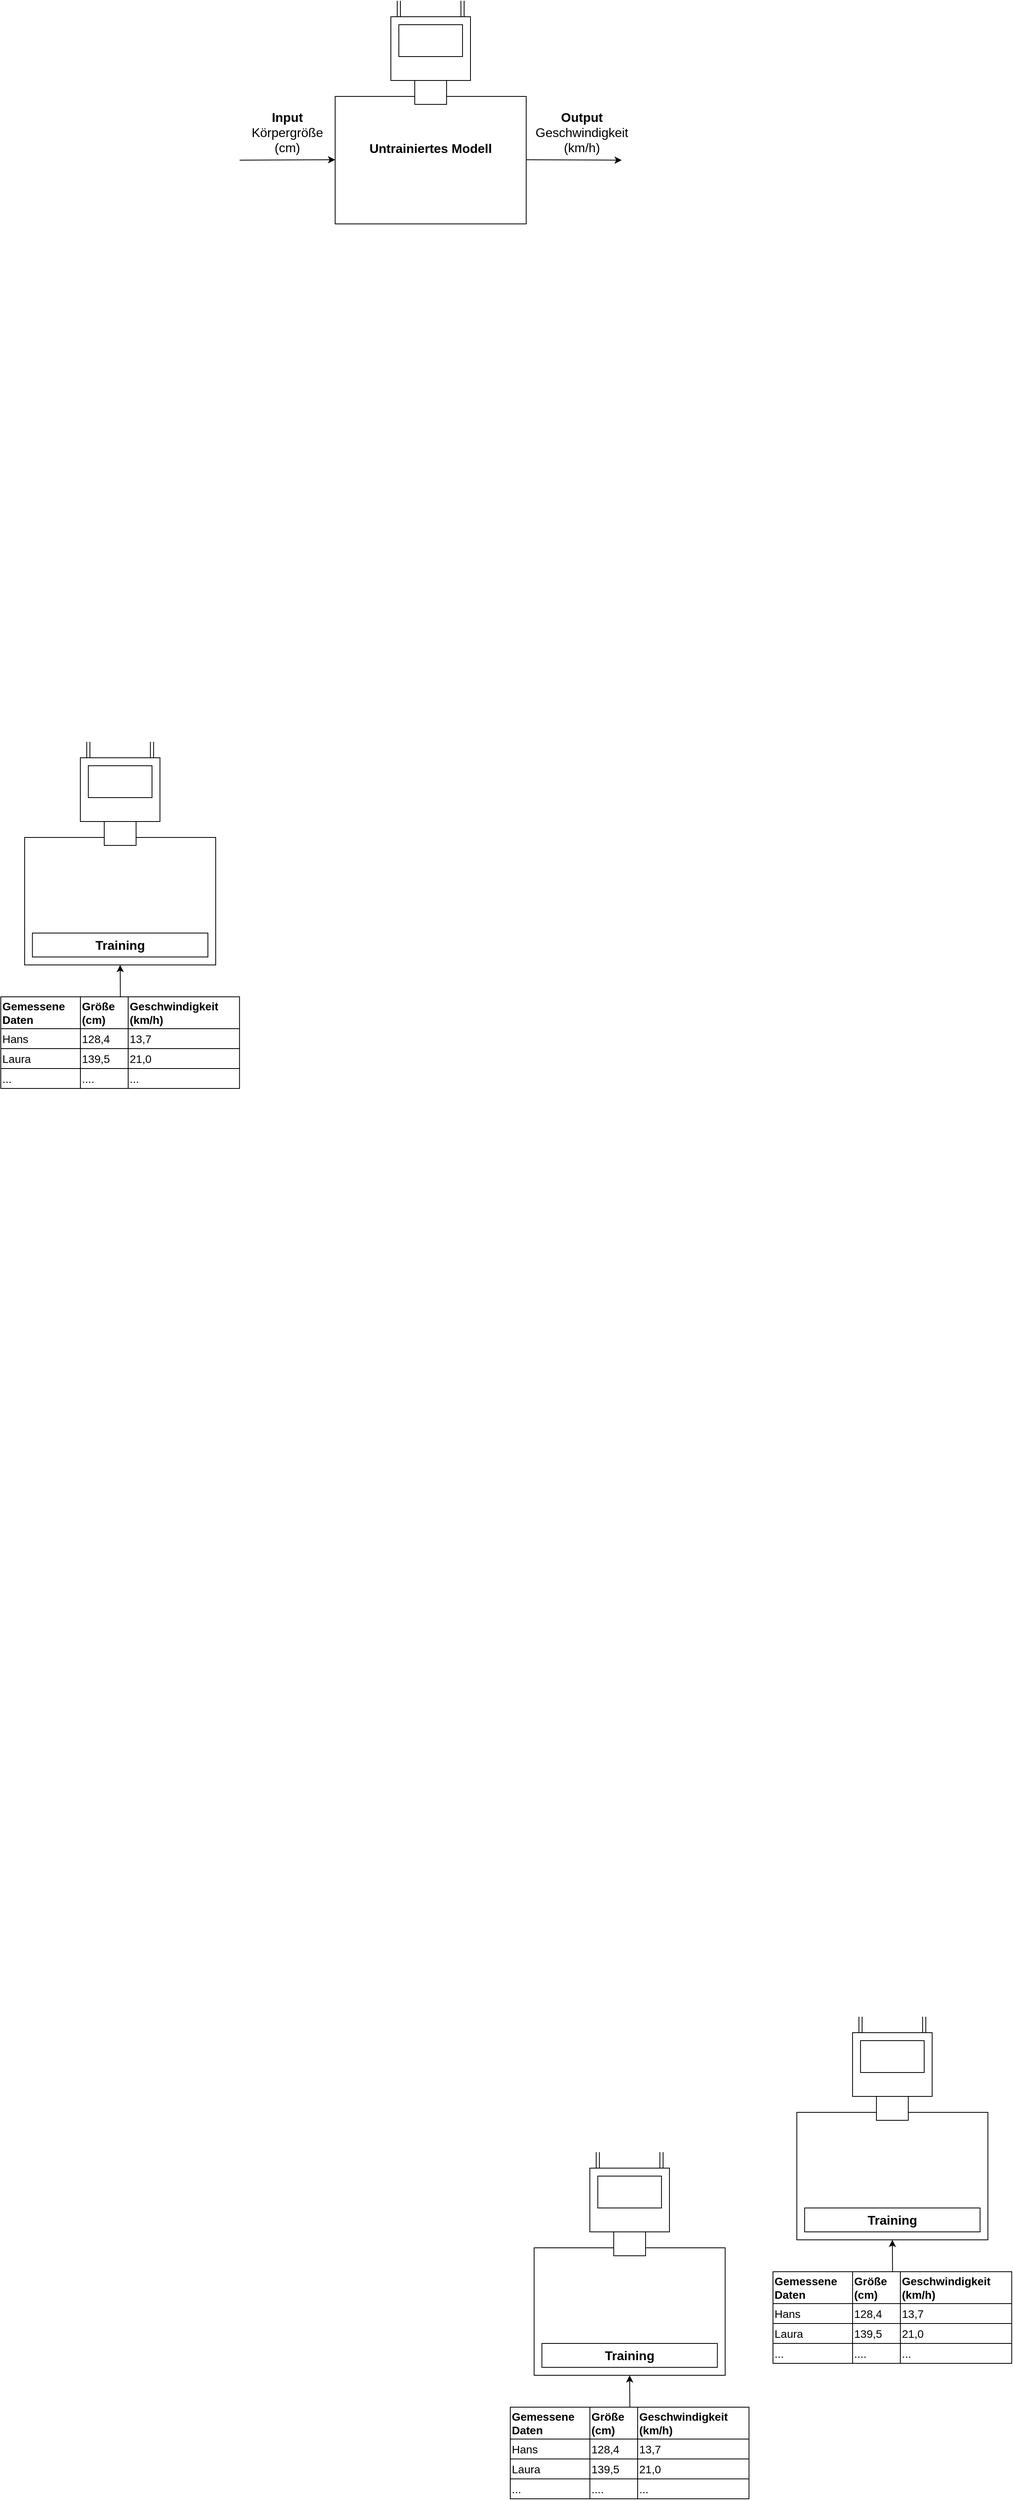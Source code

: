 <mxfile version="27.0.9">
  <diagram name="Seite-1" id="SihNaje8-9wR3qkRNZR8">
    <mxGraphModel dx="-1603" dy="-231" grid="1" gridSize="10" guides="1" tooltips="1" connect="1" arrows="1" fold="1" page="0" pageScale="1" pageWidth="827" pageHeight="1169" math="0" shadow="0">
      <root>
        <mxCell id="0" />
        <mxCell id="1" parent="0" />
        <mxCell id="zTeXIrseUbLqfUmHTD1K-152" value="" style="whiteSpace=wrap;html=1;" vertex="1" parent="1">
          <mxGeometry x="2679.94" y="2730" width="240" height="160" as="geometry" />
        </mxCell>
        <mxCell id="zTeXIrseUbLqfUmHTD1K-153" value="" style="edgeStyle=none;orthogonalLoop=1;jettySize=auto;html=1;rounded=0;entryX=0.5;entryY=1;entryDx=0;entryDy=0;exitX=0.501;exitY=0.101;exitDx=0;exitDy=0;exitPerimeter=0;" edge="1" parent="1" source="zTeXIrseUbLqfUmHTD1K-164" target="zTeXIrseUbLqfUmHTD1K-152">
          <mxGeometry width="80" relative="1" as="geometry">
            <mxPoint x="2799.94" y="2924" as="sourcePoint" />
            <mxPoint x="2679.94" y="2809.5" as="targetPoint" />
            <Array as="points" />
          </mxGeometry>
        </mxCell>
        <mxCell id="zTeXIrseUbLqfUmHTD1K-154" value="" style="whiteSpace=wrap;html=1;" vertex="1" parent="1">
          <mxGeometry x="2779.94" y="2710" width="40" height="30" as="geometry" />
        </mxCell>
        <mxCell id="zTeXIrseUbLqfUmHTD1K-155" value="" style="whiteSpace=wrap;html=1;" vertex="1" parent="1">
          <mxGeometry x="2759.94" y="2650" width="80" height="10" as="geometry" />
        </mxCell>
        <mxCell id="zTeXIrseUbLqfUmHTD1K-156" value="" style="edgeStyle=none;orthogonalLoop=1;jettySize=auto;html=1;rounded=0;" edge="1" parent="1" target="zTeXIrseUbLqfUmHTD1K-157">
          <mxGeometry width="80" relative="1" as="geometry">
            <mxPoint x="2839.94" y="2640" as="sourcePoint" />
            <mxPoint x="2839.94" y="2610" as="targetPoint" />
            <Array as="points" />
          </mxGeometry>
        </mxCell>
        <mxCell id="zTeXIrseUbLqfUmHTD1K-157" value="" style="whiteSpace=wrap;html=1;" vertex="1" parent="1">
          <mxGeometry x="2749.94" y="2630" width="100" height="80" as="geometry" />
        </mxCell>
        <mxCell id="zTeXIrseUbLqfUmHTD1K-158" value="" style="edgeStyle=none;orthogonalLoop=1;jettySize=auto;html=1;rounded=0;shape=link;" edge="1" parent="1">
          <mxGeometry width="80" relative="1" as="geometry">
            <mxPoint x="2759.94" y="2630" as="sourcePoint" />
            <mxPoint x="2759.94" y="2610" as="targetPoint" />
            <Array as="points" />
          </mxGeometry>
        </mxCell>
        <mxCell id="zTeXIrseUbLqfUmHTD1K-159" value="" style="edgeStyle=none;orthogonalLoop=1;jettySize=auto;html=1;rounded=0;shape=link;" edge="1" parent="1">
          <mxGeometry width="80" relative="1" as="geometry">
            <mxPoint x="2839.94" y="2630" as="sourcePoint" />
            <mxPoint x="2839.94" y="2610" as="targetPoint" />
            <Array as="points" />
          </mxGeometry>
        </mxCell>
        <mxCell id="zTeXIrseUbLqfUmHTD1K-160" value="" style="whiteSpace=wrap;html=1;" vertex="1" parent="1">
          <mxGeometry x="2759.94" y="2640" width="80" height="40" as="geometry" />
        </mxCell>
        <mxCell id="zTeXIrseUbLqfUmHTD1K-161" value="" style="shape=image;imageAspect=0;aspect=fixed;verticalLabelPosition=bottom;verticalAlign=top;image=https://www.pngall.com/wp-content/uploads/12/Gears-PNG-Image-HD.png;" vertex="1" parent="1">
          <mxGeometry x="2749.08" y="2750" width="100.86" height="90" as="geometry" />
        </mxCell>
        <mxCell id="zTeXIrseUbLqfUmHTD1K-162" value="&lt;font style=&quot;font-size: 16px;&quot; face=&quot;Helvetica&quot;&gt;&lt;b&gt;Training&lt;/b&gt;&lt;/font&gt;" style="whiteSpace=wrap;html=1;" vertex="1" parent="1">
          <mxGeometry x="2689.72" y="2850" width="220.43" height="30" as="geometry" />
        </mxCell>
        <mxCell id="zTeXIrseUbLqfUmHTD1K-163" value="" style="shape=table;startSize=0;container=1;collapsible=0;childLayout=tableLayout;fontSize=14;align=left;fontStyle=0" vertex="1" parent="1">
          <mxGeometry x="2650" y="2930" width="299.87" height="115" as="geometry" />
        </mxCell>
        <mxCell id="zTeXIrseUbLqfUmHTD1K-164" value="" style="shape=tableRow;horizontal=0;startSize=0;swimlaneHead=0;swimlaneBody=0;strokeColor=inherit;top=0;left=0;bottom=0;right=0;collapsible=0;dropTarget=0;fillColor=none;points=[[0,0.5],[1,0.5]];portConstraint=eastwest;fontSize=14;fontStyle=1;align=left;" vertex="1" parent="zTeXIrseUbLqfUmHTD1K-163">
          <mxGeometry width="299.87" height="40" as="geometry" />
        </mxCell>
        <mxCell id="zTeXIrseUbLqfUmHTD1K-165" value="Gemessene Daten" style="shape=partialRectangle;html=1;whiteSpace=wrap;connectable=0;strokeColor=inherit;overflow=hidden;fillColor=none;top=0;left=0;bottom=0;right=0;pointerEvents=1;fontSize=14;align=left;fontStyle=1" vertex="1" parent="zTeXIrseUbLqfUmHTD1K-164">
          <mxGeometry width="100" height="40" as="geometry">
            <mxRectangle width="100" height="40" as="alternateBounds" />
          </mxGeometry>
        </mxCell>
        <mxCell id="zTeXIrseUbLqfUmHTD1K-166" value="Größe (cm)" style="shape=partialRectangle;html=1;whiteSpace=wrap;connectable=0;strokeColor=inherit;overflow=hidden;fillColor=none;top=0;left=0;bottom=0;right=0;pointerEvents=1;fontSize=14;align=left;fontStyle=1" vertex="1" parent="zTeXIrseUbLqfUmHTD1K-164">
          <mxGeometry x="100" width="60" height="40" as="geometry">
            <mxRectangle width="60" height="40" as="alternateBounds" />
          </mxGeometry>
        </mxCell>
        <mxCell id="zTeXIrseUbLqfUmHTD1K-167" value="&lt;font style=&quot;font-size: 14px;&quot;&gt;Geschwindigkeit&lt;/font&gt;&lt;div style=&quot;font-size: 14px;&quot;&gt;&lt;font style=&quot;font-size: 14px;&quot;&gt;(km/h)&lt;/font&gt;&lt;/div&gt;" style="shape=partialRectangle;html=1;whiteSpace=wrap;connectable=0;strokeColor=inherit;overflow=hidden;fillColor=none;top=0;left=0;bottom=0;right=0;pointerEvents=1;fontSize=14;align=left;fontStyle=1" vertex="1" parent="zTeXIrseUbLqfUmHTD1K-164">
          <mxGeometry x="160" width="140" height="40" as="geometry">
            <mxRectangle width="140" height="40" as="alternateBounds" />
          </mxGeometry>
        </mxCell>
        <mxCell id="zTeXIrseUbLqfUmHTD1K-168" value="" style="shape=tableRow;horizontal=0;startSize=0;swimlaneHead=0;swimlaneBody=0;strokeColor=inherit;top=0;left=0;bottom=0;right=0;collapsible=0;dropTarget=0;fillColor=none;points=[[0,0.5],[1,0.5]];portConstraint=eastwest;fontSize=14;align=left;fontStyle=0" vertex="1" parent="zTeXIrseUbLqfUmHTD1K-163">
          <mxGeometry y="40" width="299.87" height="25" as="geometry" />
        </mxCell>
        <mxCell id="zTeXIrseUbLqfUmHTD1K-169" value="Hans" style="shape=partialRectangle;html=1;whiteSpace=wrap;connectable=0;strokeColor=inherit;overflow=hidden;fillColor=none;top=0;left=0;bottom=0;right=0;pointerEvents=1;fontSize=14;align=left;fontStyle=0" vertex="1" parent="zTeXIrseUbLqfUmHTD1K-168">
          <mxGeometry width="100" height="25" as="geometry">
            <mxRectangle width="100" height="25" as="alternateBounds" />
          </mxGeometry>
        </mxCell>
        <mxCell id="zTeXIrseUbLqfUmHTD1K-170" value="128,4" style="shape=partialRectangle;html=1;whiteSpace=wrap;connectable=0;strokeColor=inherit;overflow=hidden;fillColor=none;top=0;left=0;bottom=0;right=0;pointerEvents=1;fontSize=14;align=left;fontStyle=0" vertex="1" parent="zTeXIrseUbLqfUmHTD1K-168">
          <mxGeometry x="100" width="60" height="25" as="geometry">
            <mxRectangle width="60" height="25" as="alternateBounds" />
          </mxGeometry>
        </mxCell>
        <mxCell id="zTeXIrseUbLqfUmHTD1K-171" value="13,7" style="shape=partialRectangle;html=1;whiteSpace=wrap;connectable=0;strokeColor=inherit;overflow=hidden;fillColor=none;top=0;left=0;bottom=0;right=0;pointerEvents=1;fontSize=14;align=left;fontStyle=0" vertex="1" parent="zTeXIrseUbLqfUmHTD1K-168">
          <mxGeometry x="160" width="140" height="25" as="geometry">
            <mxRectangle width="140" height="25" as="alternateBounds" />
          </mxGeometry>
        </mxCell>
        <mxCell id="zTeXIrseUbLqfUmHTD1K-172" value="" style="shape=tableRow;horizontal=0;startSize=0;swimlaneHead=0;swimlaneBody=0;strokeColor=inherit;top=0;left=0;bottom=0;right=0;collapsible=0;dropTarget=0;fillColor=none;points=[[0,0.5],[1,0.5]];portConstraint=eastwest;fontSize=14;align=left;fontStyle=0" vertex="1" parent="zTeXIrseUbLqfUmHTD1K-163">
          <mxGeometry y="65" width="299.87" height="25" as="geometry" />
        </mxCell>
        <mxCell id="zTeXIrseUbLqfUmHTD1K-173" value="Laura" style="shape=partialRectangle;html=1;whiteSpace=wrap;connectable=0;strokeColor=inherit;overflow=hidden;fillColor=none;top=0;left=0;bottom=0;right=0;pointerEvents=1;fontSize=14;align=left;fontStyle=0" vertex="1" parent="zTeXIrseUbLqfUmHTD1K-172">
          <mxGeometry width="100" height="25" as="geometry">
            <mxRectangle width="100" height="25" as="alternateBounds" />
          </mxGeometry>
        </mxCell>
        <mxCell id="zTeXIrseUbLqfUmHTD1K-174" value="139,5" style="shape=partialRectangle;html=1;whiteSpace=wrap;connectable=0;strokeColor=inherit;overflow=hidden;fillColor=none;top=0;left=0;bottom=0;right=0;pointerEvents=1;fontSize=14;align=left;fontStyle=0" vertex="1" parent="zTeXIrseUbLqfUmHTD1K-172">
          <mxGeometry x="100" width="60" height="25" as="geometry">
            <mxRectangle width="60" height="25" as="alternateBounds" />
          </mxGeometry>
        </mxCell>
        <mxCell id="zTeXIrseUbLqfUmHTD1K-175" value="21,0" style="shape=partialRectangle;html=1;whiteSpace=wrap;connectable=0;strokeColor=inherit;overflow=hidden;fillColor=none;top=0;left=0;bottom=0;right=0;pointerEvents=1;fontSize=14;align=left;fontStyle=0" vertex="1" parent="zTeXIrseUbLqfUmHTD1K-172">
          <mxGeometry x="160" width="140" height="25" as="geometry">
            <mxRectangle width="140" height="25" as="alternateBounds" />
          </mxGeometry>
        </mxCell>
        <mxCell id="zTeXIrseUbLqfUmHTD1K-176" style="shape=tableRow;horizontal=0;startSize=0;swimlaneHead=0;swimlaneBody=0;strokeColor=inherit;top=0;left=0;bottom=0;right=0;collapsible=0;dropTarget=0;fillColor=none;points=[[0,0.5],[1,0.5]];portConstraint=eastwest;fontSize=14;align=left;fontStyle=0" vertex="1" parent="zTeXIrseUbLqfUmHTD1K-163">
          <mxGeometry y="90" width="299.87" height="25" as="geometry" />
        </mxCell>
        <mxCell id="zTeXIrseUbLqfUmHTD1K-177" value="..." style="shape=partialRectangle;html=1;whiteSpace=wrap;connectable=0;strokeColor=inherit;overflow=hidden;fillColor=none;top=0;left=0;bottom=0;right=0;pointerEvents=1;fontSize=14;align=left;fontStyle=0" vertex="1" parent="zTeXIrseUbLqfUmHTD1K-176">
          <mxGeometry width="100" height="25" as="geometry">
            <mxRectangle width="100" height="25" as="alternateBounds" />
          </mxGeometry>
        </mxCell>
        <mxCell id="zTeXIrseUbLqfUmHTD1K-178" value="...." style="shape=partialRectangle;html=1;whiteSpace=wrap;connectable=0;strokeColor=inherit;overflow=hidden;fillColor=none;top=0;left=0;bottom=0;right=0;pointerEvents=1;fontSize=14;align=left;fontStyle=0" vertex="1" parent="zTeXIrseUbLqfUmHTD1K-176">
          <mxGeometry x="100" width="60" height="25" as="geometry">
            <mxRectangle width="60" height="25" as="alternateBounds" />
          </mxGeometry>
        </mxCell>
        <mxCell id="zTeXIrseUbLqfUmHTD1K-179" value="..." style="shape=partialRectangle;html=1;whiteSpace=wrap;connectable=0;strokeColor=inherit;overflow=hidden;fillColor=none;top=0;left=0;bottom=0;right=0;pointerEvents=1;fontSize=14;align=left;fontStyle=0" vertex="1" parent="zTeXIrseUbLqfUmHTD1K-176">
          <mxGeometry x="160" width="140" height="25" as="geometry">
            <mxRectangle width="140" height="25" as="alternateBounds" />
          </mxGeometry>
        </mxCell>
        <mxCell id="zTeXIrseUbLqfUmHTD1K-195" value="" style="whiteSpace=wrap;html=1;" vertex="1" parent="1">
          <mxGeometry x="3319.94" y="4500" width="240" height="160" as="geometry" />
        </mxCell>
        <mxCell id="zTeXIrseUbLqfUmHTD1K-196" value="" style="edgeStyle=none;orthogonalLoop=1;jettySize=auto;html=1;rounded=0;entryX=0.5;entryY=1;entryDx=0;entryDy=0;exitX=0.501;exitY=0.101;exitDx=0;exitDy=0;exitPerimeter=0;" edge="1" parent="1" source="zTeXIrseUbLqfUmHTD1K-207" target="zTeXIrseUbLqfUmHTD1K-195">
          <mxGeometry width="80" relative="1" as="geometry">
            <mxPoint x="3439.94" y="4694" as="sourcePoint" />
            <mxPoint x="3319.94" y="4579.5" as="targetPoint" />
            <Array as="points" />
          </mxGeometry>
        </mxCell>
        <mxCell id="zTeXIrseUbLqfUmHTD1K-197" value="" style="whiteSpace=wrap;html=1;" vertex="1" parent="1">
          <mxGeometry x="3419.94" y="4480" width="40" height="30" as="geometry" />
        </mxCell>
        <mxCell id="zTeXIrseUbLqfUmHTD1K-198" value="" style="whiteSpace=wrap;html=1;" vertex="1" parent="1">
          <mxGeometry x="3399.94" y="4420" width="80" height="10" as="geometry" />
        </mxCell>
        <mxCell id="zTeXIrseUbLqfUmHTD1K-199" value="" style="edgeStyle=none;orthogonalLoop=1;jettySize=auto;html=1;rounded=0;" edge="1" parent="1" target="zTeXIrseUbLqfUmHTD1K-200">
          <mxGeometry width="80" relative="1" as="geometry">
            <mxPoint x="3479.94" y="4410" as="sourcePoint" />
            <mxPoint x="3479.94" y="4380" as="targetPoint" />
            <Array as="points" />
          </mxGeometry>
        </mxCell>
        <mxCell id="zTeXIrseUbLqfUmHTD1K-200" value="" style="whiteSpace=wrap;html=1;" vertex="1" parent="1">
          <mxGeometry x="3389.94" y="4400" width="100" height="80" as="geometry" />
        </mxCell>
        <mxCell id="zTeXIrseUbLqfUmHTD1K-201" value="" style="edgeStyle=none;orthogonalLoop=1;jettySize=auto;html=1;rounded=0;shape=link;" edge="1" parent="1">
          <mxGeometry width="80" relative="1" as="geometry">
            <mxPoint x="3399.94" y="4400" as="sourcePoint" />
            <mxPoint x="3399.94" y="4380" as="targetPoint" />
            <Array as="points" />
          </mxGeometry>
        </mxCell>
        <mxCell id="zTeXIrseUbLqfUmHTD1K-202" value="" style="edgeStyle=none;orthogonalLoop=1;jettySize=auto;html=1;rounded=0;shape=link;" edge="1" parent="1">
          <mxGeometry width="80" relative="1" as="geometry">
            <mxPoint x="3479.94" y="4400" as="sourcePoint" />
            <mxPoint x="3479.94" y="4380" as="targetPoint" />
            <Array as="points" />
          </mxGeometry>
        </mxCell>
        <mxCell id="zTeXIrseUbLqfUmHTD1K-203" value="" style="whiteSpace=wrap;html=1;" vertex="1" parent="1">
          <mxGeometry x="3399.94" y="4410" width="80" height="40" as="geometry" />
        </mxCell>
        <mxCell id="zTeXIrseUbLqfUmHTD1K-204" value="" style="shape=image;imageAspect=0;aspect=fixed;verticalLabelPosition=bottom;verticalAlign=top;image=https://www.pngall.com/wp-content/uploads/12/Gears-PNG-Image-HD.png;" vertex="1" parent="1">
          <mxGeometry x="3389.08" y="4520" width="100.86" height="90" as="geometry" />
        </mxCell>
        <mxCell id="zTeXIrseUbLqfUmHTD1K-205" value="&lt;font style=&quot;font-size: 16px;&quot; face=&quot;Helvetica&quot;&gt;&lt;b&gt;Training&lt;/b&gt;&lt;/font&gt;" style="whiteSpace=wrap;html=1;" vertex="1" parent="1">
          <mxGeometry x="3329.72" y="4620" width="220.43" height="30" as="geometry" />
        </mxCell>
        <mxCell id="zTeXIrseUbLqfUmHTD1K-206" value="" style="shape=table;startSize=0;container=1;collapsible=0;childLayout=tableLayout;fontSize=14;align=left;fontStyle=0" vertex="1" parent="1">
          <mxGeometry x="3290" y="4700" width="299.87" height="115" as="geometry" />
        </mxCell>
        <mxCell id="zTeXIrseUbLqfUmHTD1K-207" value="" style="shape=tableRow;horizontal=0;startSize=0;swimlaneHead=0;swimlaneBody=0;strokeColor=inherit;top=0;left=0;bottom=0;right=0;collapsible=0;dropTarget=0;fillColor=none;points=[[0,0.5],[1,0.5]];portConstraint=eastwest;fontSize=14;fontStyle=1;align=left;" vertex="1" parent="zTeXIrseUbLqfUmHTD1K-206">
          <mxGeometry width="299.87" height="40" as="geometry" />
        </mxCell>
        <mxCell id="zTeXIrseUbLqfUmHTD1K-208" value="Gemessene Daten" style="shape=partialRectangle;html=1;whiteSpace=wrap;connectable=0;strokeColor=inherit;overflow=hidden;fillColor=none;top=0;left=0;bottom=0;right=0;pointerEvents=1;fontSize=14;align=left;fontStyle=1" vertex="1" parent="zTeXIrseUbLqfUmHTD1K-207">
          <mxGeometry width="100" height="40" as="geometry">
            <mxRectangle width="100" height="40" as="alternateBounds" />
          </mxGeometry>
        </mxCell>
        <mxCell id="zTeXIrseUbLqfUmHTD1K-209" value="Größe (cm)" style="shape=partialRectangle;html=1;whiteSpace=wrap;connectable=0;strokeColor=inherit;overflow=hidden;fillColor=none;top=0;left=0;bottom=0;right=0;pointerEvents=1;fontSize=14;align=left;fontStyle=1" vertex="1" parent="zTeXIrseUbLqfUmHTD1K-207">
          <mxGeometry x="100" width="60" height="40" as="geometry">
            <mxRectangle width="60" height="40" as="alternateBounds" />
          </mxGeometry>
        </mxCell>
        <mxCell id="zTeXIrseUbLqfUmHTD1K-210" value="&lt;font style=&quot;font-size: 14px;&quot;&gt;Geschwindigkeit&lt;/font&gt;&lt;div style=&quot;font-size: 14px;&quot;&gt;&lt;font style=&quot;font-size: 14px;&quot;&gt;(km/h)&lt;/font&gt;&lt;/div&gt;" style="shape=partialRectangle;html=1;whiteSpace=wrap;connectable=0;strokeColor=inherit;overflow=hidden;fillColor=none;top=0;left=0;bottom=0;right=0;pointerEvents=1;fontSize=14;align=left;fontStyle=1" vertex="1" parent="zTeXIrseUbLqfUmHTD1K-207">
          <mxGeometry x="160" width="140" height="40" as="geometry">
            <mxRectangle width="140" height="40" as="alternateBounds" />
          </mxGeometry>
        </mxCell>
        <mxCell id="zTeXIrseUbLqfUmHTD1K-211" value="" style="shape=tableRow;horizontal=0;startSize=0;swimlaneHead=0;swimlaneBody=0;strokeColor=inherit;top=0;left=0;bottom=0;right=0;collapsible=0;dropTarget=0;fillColor=none;points=[[0,0.5],[1,0.5]];portConstraint=eastwest;fontSize=14;align=left;fontStyle=0" vertex="1" parent="zTeXIrseUbLqfUmHTD1K-206">
          <mxGeometry y="40" width="299.87" height="25" as="geometry" />
        </mxCell>
        <mxCell id="zTeXIrseUbLqfUmHTD1K-212" value="Hans" style="shape=partialRectangle;html=1;whiteSpace=wrap;connectable=0;strokeColor=inherit;overflow=hidden;fillColor=none;top=0;left=0;bottom=0;right=0;pointerEvents=1;fontSize=14;align=left;fontStyle=0" vertex="1" parent="zTeXIrseUbLqfUmHTD1K-211">
          <mxGeometry width="100" height="25" as="geometry">
            <mxRectangle width="100" height="25" as="alternateBounds" />
          </mxGeometry>
        </mxCell>
        <mxCell id="zTeXIrseUbLqfUmHTD1K-213" value="128,4" style="shape=partialRectangle;html=1;whiteSpace=wrap;connectable=0;strokeColor=inherit;overflow=hidden;fillColor=none;top=0;left=0;bottom=0;right=0;pointerEvents=1;fontSize=14;align=left;fontStyle=0" vertex="1" parent="zTeXIrseUbLqfUmHTD1K-211">
          <mxGeometry x="100" width="60" height="25" as="geometry">
            <mxRectangle width="60" height="25" as="alternateBounds" />
          </mxGeometry>
        </mxCell>
        <mxCell id="zTeXIrseUbLqfUmHTD1K-214" value="13,7" style="shape=partialRectangle;html=1;whiteSpace=wrap;connectable=0;strokeColor=inherit;overflow=hidden;fillColor=none;top=0;left=0;bottom=0;right=0;pointerEvents=1;fontSize=14;align=left;fontStyle=0" vertex="1" parent="zTeXIrseUbLqfUmHTD1K-211">
          <mxGeometry x="160" width="140" height="25" as="geometry">
            <mxRectangle width="140" height="25" as="alternateBounds" />
          </mxGeometry>
        </mxCell>
        <mxCell id="zTeXIrseUbLqfUmHTD1K-215" value="" style="shape=tableRow;horizontal=0;startSize=0;swimlaneHead=0;swimlaneBody=0;strokeColor=inherit;top=0;left=0;bottom=0;right=0;collapsible=0;dropTarget=0;fillColor=none;points=[[0,0.5],[1,0.5]];portConstraint=eastwest;fontSize=14;align=left;fontStyle=0" vertex="1" parent="zTeXIrseUbLqfUmHTD1K-206">
          <mxGeometry y="65" width="299.87" height="25" as="geometry" />
        </mxCell>
        <mxCell id="zTeXIrseUbLqfUmHTD1K-216" value="Laura" style="shape=partialRectangle;html=1;whiteSpace=wrap;connectable=0;strokeColor=inherit;overflow=hidden;fillColor=none;top=0;left=0;bottom=0;right=0;pointerEvents=1;fontSize=14;align=left;fontStyle=0" vertex="1" parent="zTeXIrseUbLqfUmHTD1K-215">
          <mxGeometry width="100" height="25" as="geometry">
            <mxRectangle width="100" height="25" as="alternateBounds" />
          </mxGeometry>
        </mxCell>
        <mxCell id="zTeXIrseUbLqfUmHTD1K-217" value="139,5" style="shape=partialRectangle;html=1;whiteSpace=wrap;connectable=0;strokeColor=inherit;overflow=hidden;fillColor=none;top=0;left=0;bottom=0;right=0;pointerEvents=1;fontSize=14;align=left;fontStyle=0" vertex="1" parent="zTeXIrseUbLqfUmHTD1K-215">
          <mxGeometry x="100" width="60" height="25" as="geometry">
            <mxRectangle width="60" height="25" as="alternateBounds" />
          </mxGeometry>
        </mxCell>
        <mxCell id="zTeXIrseUbLqfUmHTD1K-218" value="21,0" style="shape=partialRectangle;html=1;whiteSpace=wrap;connectable=0;strokeColor=inherit;overflow=hidden;fillColor=none;top=0;left=0;bottom=0;right=0;pointerEvents=1;fontSize=14;align=left;fontStyle=0" vertex="1" parent="zTeXIrseUbLqfUmHTD1K-215">
          <mxGeometry x="160" width="140" height="25" as="geometry">
            <mxRectangle width="140" height="25" as="alternateBounds" />
          </mxGeometry>
        </mxCell>
        <mxCell id="zTeXIrseUbLqfUmHTD1K-219" style="shape=tableRow;horizontal=0;startSize=0;swimlaneHead=0;swimlaneBody=0;strokeColor=inherit;top=0;left=0;bottom=0;right=0;collapsible=0;dropTarget=0;fillColor=none;points=[[0,0.5],[1,0.5]];portConstraint=eastwest;fontSize=14;align=left;fontStyle=0" vertex="1" parent="zTeXIrseUbLqfUmHTD1K-206">
          <mxGeometry y="90" width="299.87" height="25" as="geometry" />
        </mxCell>
        <mxCell id="zTeXIrseUbLqfUmHTD1K-220" value="..." style="shape=partialRectangle;html=1;whiteSpace=wrap;connectable=0;strokeColor=inherit;overflow=hidden;fillColor=none;top=0;left=0;bottom=0;right=0;pointerEvents=1;fontSize=14;align=left;fontStyle=0" vertex="1" parent="zTeXIrseUbLqfUmHTD1K-219">
          <mxGeometry width="100" height="25" as="geometry">
            <mxRectangle width="100" height="25" as="alternateBounds" />
          </mxGeometry>
        </mxCell>
        <mxCell id="zTeXIrseUbLqfUmHTD1K-221" value="...." style="shape=partialRectangle;html=1;whiteSpace=wrap;connectable=0;strokeColor=inherit;overflow=hidden;fillColor=none;top=0;left=0;bottom=0;right=0;pointerEvents=1;fontSize=14;align=left;fontStyle=0" vertex="1" parent="zTeXIrseUbLqfUmHTD1K-219">
          <mxGeometry x="100" width="60" height="25" as="geometry">
            <mxRectangle width="60" height="25" as="alternateBounds" />
          </mxGeometry>
        </mxCell>
        <mxCell id="zTeXIrseUbLqfUmHTD1K-222" value="..." style="shape=partialRectangle;html=1;whiteSpace=wrap;connectable=0;strokeColor=inherit;overflow=hidden;fillColor=none;top=0;left=0;bottom=0;right=0;pointerEvents=1;fontSize=14;align=left;fontStyle=0" vertex="1" parent="zTeXIrseUbLqfUmHTD1K-219">
          <mxGeometry x="160" width="140" height="25" as="geometry">
            <mxRectangle width="140" height="25" as="alternateBounds" />
          </mxGeometry>
        </mxCell>
        <mxCell id="zTeXIrseUbLqfUmHTD1K-238" value="" style="whiteSpace=wrap;html=1;" vertex="1" parent="1">
          <mxGeometry x="3649.94" y="4330" width="240" height="160" as="geometry" />
        </mxCell>
        <mxCell id="zTeXIrseUbLqfUmHTD1K-239" value="" style="edgeStyle=none;orthogonalLoop=1;jettySize=auto;html=1;rounded=0;entryX=0.5;entryY=1;entryDx=0;entryDy=0;exitX=0.501;exitY=0.101;exitDx=0;exitDy=0;exitPerimeter=0;" edge="1" parent="1" source="zTeXIrseUbLqfUmHTD1K-250" target="zTeXIrseUbLqfUmHTD1K-238">
          <mxGeometry width="80" relative="1" as="geometry">
            <mxPoint x="3769.94" y="4524" as="sourcePoint" />
            <mxPoint x="3649.94" y="4409.5" as="targetPoint" />
            <Array as="points" />
          </mxGeometry>
        </mxCell>
        <mxCell id="zTeXIrseUbLqfUmHTD1K-240" value="" style="whiteSpace=wrap;html=1;" vertex="1" parent="1">
          <mxGeometry x="3749.94" y="4310" width="40" height="30" as="geometry" />
        </mxCell>
        <mxCell id="zTeXIrseUbLqfUmHTD1K-241" value="" style="whiteSpace=wrap;html=1;" vertex="1" parent="1">
          <mxGeometry x="3729.94" y="4250" width="80" height="10" as="geometry" />
        </mxCell>
        <mxCell id="zTeXIrseUbLqfUmHTD1K-242" value="" style="edgeStyle=none;orthogonalLoop=1;jettySize=auto;html=1;rounded=0;" edge="1" parent="1" target="zTeXIrseUbLqfUmHTD1K-243">
          <mxGeometry width="80" relative="1" as="geometry">
            <mxPoint x="3809.94" y="4240" as="sourcePoint" />
            <mxPoint x="3809.94" y="4210" as="targetPoint" />
            <Array as="points" />
          </mxGeometry>
        </mxCell>
        <mxCell id="zTeXIrseUbLqfUmHTD1K-243" value="" style="whiteSpace=wrap;html=1;" vertex="1" parent="1">
          <mxGeometry x="3719.94" y="4230" width="100" height="80" as="geometry" />
        </mxCell>
        <mxCell id="zTeXIrseUbLqfUmHTD1K-244" value="" style="edgeStyle=none;orthogonalLoop=1;jettySize=auto;html=1;rounded=0;shape=link;" edge="1" parent="1">
          <mxGeometry width="80" relative="1" as="geometry">
            <mxPoint x="3729.94" y="4230" as="sourcePoint" />
            <mxPoint x="3729.94" y="4210" as="targetPoint" />
            <Array as="points" />
          </mxGeometry>
        </mxCell>
        <mxCell id="zTeXIrseUbLqfUmHTD1K-245" value="" style="edgeStyle=none;orthogonalLoop=1;jettySize=auto;html=1;rounded=0;shape=link;" edge="1" parent="1">
          <mxGeometry width="80" relative="1" as="geometry">
            <mxPoint x="3809.94" y="4230" as="sourcePoint" />
            <mxPoint x="3809.94" y="4210" as="targetPoint" />
            <Array as="points" />
          </mxGeometry>
        </mxCell>
        <mxCell id="zTeXIrseUbLqfUmHTD1K-246" value="" style="whiteSpace=wrap;html=1;" vertex="1" parent="1">
          <mxGeometry x="3729.94" y="4240" width="80" height="40" as="geometry" />
        </mxCell>
        <mxCell id="zTeXIrseUbLqfUmHTD1K-247" value="" style="shape=image;imageAspect=0;aspect=fixed;verticalLabelPosition=bottom;verticalAlign=top;image=https://www.pngall.com/wp-content/uploads/12/Gears-PNG-Image-HD.png;" vertex="1" parent="1">
          <mxGeometry x="3719.08" y="4350" width="100.86" height="90" as="geometry" />
        </mxCell>
        <mxCell id="zTeXIrseUbLqfUmHTD1K-248" value="&lt;font style=&quot;font-size: 16px;&quot; face=&quot;Helvetica&quot;&gt;&lt;b&gt;Training&lt;/b&gt;&lt;/font&gt;" style="whiteSpace=wrap;html=1;" vertex="1" parent="1">
          <mxGeometry x="3659.72" y="4450" width="220.43" height="30" as="geometry" />
        </mxCell>
        <mxCell id="zTeXIrseUbLqfUmHTD1K-249" value="" style="shape=table;startSize=0;container=1;collapsible=0;childLayout=tableLayout;fontSize=14;align=left;fontStyle=0" vertex="1" parent="1">
          <mxGeometry x="3620" y="4530" width="299.87" height="115" as="geometry" />
        </mxCell>
        <mxCell id="zTeXIrseUbLqfUmHTD1K-250" value="" style="shape=tableRow;horizontal=0;startSize=0;swimlaneHead=0;swimlaneBody=0;strokeColor=inherit;top=0;left=0;bottom=0;right=0;collapsible=0;dropTarget=0;fillColor=none;points=[[0,0.5],[1,0.5]];portConstraint=eastwest;fontSize=14;fontStyle=1;align=left;" vertex="1" parent="zTeXIrseUbLqfUmHTD1K-249">
          <mxGeometry width="299.87" height="40" as="geometry" />
        </mxCell>
        <mxCell id="zTeXIrseUbLqfUmHTD1K-251" value="Gemessene Daten" style="shape=partialRectangle;html=1;whiteSpace=wrap;connectable=0;strokeColor=inherit;overflow=hidden;fillColor=none;top=0;left=0;bottom=0;right=0;pointerEvents=1;fontSize=14;align=left;fontStyle=1" vertex="1" parent="zTeXIrseUbLqfUmHTD1K-250">
          <mxGeometry width="100" height="40" as="geometry">
            <mxRectangle width="100" height="40" as="alternateBounds" />
          </mxGeometry>
        </mxCell>
        <mxCell id="zTeXIrseUbLqfUmHTD1K-252" value="Größe (cm)" style="shape=partialRectangle;html=1;whiteSpace=wrap;connectable=0;strokeColor=inherit;overflow=hidden;fillColor=none;top=0;left=0;bottom=0;right=0;pointerEvents=1;fontSize=14;align=left;fontStyle=1" vertex="1" parent="zTeXIrseUbLqfUmHTD1K-250">
          <mxGeometry x="100" width="60" height="40" as="geometry">
            <mxRectangle width="60" height="40" as="alternateBounds" />
          </mxGeometry>
        </mxCell>
        <mxCell id="zTeXIrseUbLqfUmHTD1K-253" value="&lt;font style=&quot;font-size: 14px;&quot;&gt;Geschwindigkeit&lt;/font&gt;&lt;div style=&quot;font-size: 14px;&quot;&gt;&lt;font style=&quot;font-size: 14px;&quot;&gt;(km/h)&lt;/font&gt;&lt;/div&gt;" style="shape=partialRectangle;html=1;whiteSpace=wrap;connectable=0;strokeColor=inherit;overflow=hidden;fillColor=none;top=0;left=0;bottom=0;right=0;pointerEvents=1;fontSize=14;align=left;fontStyle=1" vertex="1" parent="zTeXIrseUbLqfUmHTD1K-250">
          <mxGeometry x="160" width="140" height="40" as="geometry">
            <mxRectangle width="140" height="40" as="alternateBounds" />
          </mxGeometry>
        </mxCell>
        <mxCell id="zTeXIrseUbLqfUmHTD1K-254" value="" style="shape=tableRow;horizontal=0;startSize=0;swimlaneHead=0;swimlaneBody=0;strokeColor=inherit;top=0;left=0;bottom=0;right=0;collapsible=0;dropTarget=0;fillColor=none;points=[[0,0.5],[1,0.5]];portConstraint=eastwest;fontSize=14;align=left;fontStyle=0" vertex="1" parent="zTeXIrseUbLqfUmHTD1K-249">
          <mxGeometry y="40" width="299.87" height="25" as="geometry" />
        </mxCell>
        <mxCell id="zTeXIrseUbLqfUmHTD1K-255" value="Hans" style="shape=partialRectangle;html=1;whiteSpace=wrap;connectable=0;strokeColor=inherit;overflow=hidden;fillColor=none;top=0;left=0;bottom=0;right=0;pointerEvents=1;fontSize=14;align=left;fontStyle=0" vertex="1" parent="zTeXIrseUbLqfUmHTD1K-254">
          <mxGeometry width="100" height="25" as="geometry">
            <mxRectangle width="100" height="25" as="alternateBounds" />
          </mxGeometry>
        </mxCell>
        <mxCell id="zTeXIrseUbLqfUmHTD1K-256" value="128,4" style="shape=partialRectangle;html=1;whiteSpace=wrap;connectable=0;strokeColor=inherit;overflow=hidden;fillColor=none;top=0;left=0;bottom=0;right=0;pointerEvents=1;fontSize=14;align=left;fontStyle=0" vertex="1" parent="zTeXIrseUbLqfUmHTD1K-254">
          <mxGeometry x="100" width="60" height="25" as="geometry">
            <mxRectangle width="60" height="25" as="alternateBounds" />
          </mxGeometry>
        </mxCell>
        <mxCell id="zTeXIrseUbLqfUmHTD1K-257" value="13,7" style="shape=partialRectangle;html=1;whiteSpace=wrap;connectable=0;strokeColor=inherit;overflow=hidden;fillColor=none;top=0;left=0;bottom=0;right=0;pointerEvents=1;fontSize=14;align=left;fontStyle=0" vertex="1" parent="zTeXIrseUbLqfUmHTD1K-254">
          <mxGeometry x="160" width="140" height="25" as="geometry">
            <mxRectangle width="140" height="25" as="alternateBounds" />
          </mxGeometry>
        </mxCell>
        <mxCell id="zTeXIrseUbLqfUmHTD1K-258" value="" style="shape=tableRow;horizontal=0;startSize=0;swimlaneHead=0;swimlaneBody=0;strokeColor=inherit;top=0;left=0;bottom=0;right=0;collapsible=0;dropTarget=0;fillColor=none;points=[[0,0.5],[1,0.5]];portConstraint=eastwest;fontSize=14;align=left;fontStyle=0" vertex="1" parent="zTeXIrseUbLqfUmHTD1K-249">
          <mxGeometry y="65" width="299.87" height="25" as="geometry" />
        </mxCell>
        <mxCell id="zTeXIrseUbLqfUmHTD1K-259" value="Laura" style="shape=partialRectangle;html=1;whiteSpace=wrap;connectable=0;strokeColor=inherit;overflow=hidden;fillColor=none;top=0;left=0;bottom=0;right=0;pointerEvents=1;fontSize=14;align=left;fontStyle=0" vertex="1" parent="zTeXIrseUbLqfUmHTD1K-258">
          <mxGeometry width="100" height="25" as="geometry">
            <mxRectangle width="100" height="25" as="alternateBounds" />
          </mxGeometry>
        </mxCell>
        <mxCell id="zTeXIrseUbLqfUmHTD1K-260" value="139,5" style="shape=partialRectangle;html=1;whiteSpace=wrap;connectable=0;strokeColor=inherit;overflow=hidden;fillColor=none;top=0;left=0;bottom=0;right=0;pointerEvents=1;fontSize=14;align=left;fontStyle=0" vertex="1" parent="zTeXIrseUbLqfUmHTD1K-258">
          <mxGeometry x="100" width="60" height="25" as="geometry">
            <mxRectangle width="60" height="25" as="alternateBounds" />
          </mxGeometry>
        </mxCell>
        <mxCell id="zTeXIrseUbLqfUmHTD1K-261" value="21,0" style="shape=partialRectangle;html=1;whiteSpace=wrap;connectable=0;strokeColor=inherit;overflow=hidden;fillColor=none;top=0;left=0;bottom=0;right=0;pointerEvents=1;fontSize=14;align=left;fontStyle=0" vertex="1" parent="zTeXIrseUbLqfUmHTD1K-258">
          <mxGeometry x="160" width="140" height="25" as="geometry">
            <mxRectangle width="140" height="25" as="alternateBounds" />
          </mxGeometry>
        </mxCell>
        <mxCell id="zTeXIrseUbLqfUmHTD1K-262" style="shape=tableRow;horizontal=0;startSize=0;swimlaneHead=0;swimlaneBody=0;strokeColor=inherit;top=0;left=0;bottom=0;right=0;collapsible=0;dropTarget=0;fillColor=none;points=[[0,0.5],[1,0.5]];portConstraint=eastwest;fontSize=14;align=left;fontStyle=0" vertex="1" parent="zTeXIrseUbLqfUmHTD1K-249">
          <mxGeometry y="90" width="299.87" height="25" as="geometry" />
        </mxCell>
        <mxCell id="zTeXIrseUbLqfUmHTD1K-263" value="..." style="shape=partialRectangle;html=1;whiteSpace=wrap;connectable=0;strokeColor=inherit;overflow=hidden;fillColor=none;top=0;left=0;bottom=0;right=0;pointerEvents=1;fontSize=14;align=left;fontStyle=0" vertex="1" parent="zTeXIrseUbLqfUmHTD1K-262">
          <mxGeometry width="100" height="25" as="geometry">
            <mxRectangle width="100" height="25" as="alternateBounds" />
          </mxGeometry>
        </mxCell>
        <mxCell id="zTeXIrseUbLqfUmHTD1K-264" value="...." style="shape=partialRectangle;html=1;whiteSpace=wrap;connectable=0;strokeColor=inherit;overflow=hidden;fillColor=none;top=0;left=0;bottom=0;right=0;pointerEvents=1;fontSize=14;align=left;fontStyle=0" vertex="1" parent="zTeXIrseUbLqfUmHTD1K-262">
          <mxGeometry x="100" width="60" height="25" as="geometry">
            <mxRectangle width="60" height="25" as="alternateBounds" />
          </mxGeometry>
        </mxCell>
        <mxCell id="zTeXIrseUbLqfUmHTD1K-265" value="..." style="shape=partialRectangle;html=1;whiteSpace=wrap;connectable=0;strokeColor=inherit;overflow=hidden;fillColor=none;top=0;left=0;bottom=0;right=0;pointerEvents=1;fontSize=14;align=left;fontStyle=0" vertex="1" parent="zTeXIrseUbLqfUmHTD1K-262">
          <mxGeometry x="160" width="140" height="25" as="geometry">
            <mxRectangle width="140" height="25" as="alternateBounds" />
          </mxGeometry>
        </mxCell>
        <mxCell id="zTeXIrseUbLqfUmHTD1K-338" value="" style="whiteSpace=wrap;html=1;" vertex="1" parent="1">
          <mxGeometry x="3070" y="1800" width="240" height="160" as="geometry" />
        </mxCell>
        <mxCell id="zTeXIrseUbLqfUmHTD1K-339" value="" style="edgeStyle=none;orthogonalLoop=1;jettySize=auto;html=1;rounded=0;" edge="1" parent="1">
          <mxGeometry width="80" relative="1" as="geometry">
            <mxPoint x="2950" y="1880" as="sourcePoint" />
            <mxPoint x="3070" y="1879.5" as="targetPoint" />
            <Array as="points" />
          </mxGeometry>
        </mxCell>
        <mxCell id="zTeXIrseUbLqfUmHTD1K-340" value="" style="edgeStyle=none;orthogonalLoop=1;jettySize=auto;html=1;rounded=0;" edge="1" parent="1">
          <mxGeometry width="80" relative="1" as="geometry">
            <mxPoint x="3310" y="1879.5" as="sourcePoint" />
            <mxPoint x="3430" y="1880" as="targetPoint" />
            <Array as="points" />
          </mxGeometry>
        </mxCell>
        <mxCell id="zTeXIrseUbLqfUmHTD1K-341" value="" style="whiteSpace=wrap;html=1;" vertex="1" parent="1">
          <mxGeometry x="3170" y="1780" width="40" height="30" as="geometry" />
        </mxCell>
        <mxCell id="zTeXIrseUbLqfUmHTD1K-342" value="" style="whiteSpace=wrap;html=1;" vertex="1" parent="1">
          <mxGeometry x="3150" y="1720" width="80" height="10" as="geometry" />
        </mxCell>
        <mxCell id="zTeXIrseUbLqfUmHTD1K-343" value="" style="edgeStyle=none;orthogonalLoop=1;jettySize=auto;html=1;rounded=0;" edge="1" parent="1" target="zTeXIrseUbLqfUmHTD1K-344">
          <mxGeometry width="80" relative="1" as="geometry">
            <mxPoint x="3230" y="1710" as="sourcePoint" />
            <mxPoint x="3230" y="1680" as="targetPoint" />
            <Array as="points" />
          </mxGeometry>
        </mxCell>
        <mxCell id="zTeXIrseUbLqfUmHTD1K-344" value="" style="whiteSpace=wrap;html=1;" vertex="1" parent="1">
          <mxGeometry x="3140" y="1700" width="100" height="80" as="geometry" />
        </mxCell>
        <mxCell id="zTeXIrseUbLqfUmHTD1K-345" value="" style="edgeStyle=none;orthogonalLoop=1;jettySize=auto;html=1;rounded=0;shape=link;" edge="1" parent="1">
          <mxGeometry width="80" relative="1" as="geometry">
            <mxPoint x="3150" y="1700" as="sourcePoint" />
            <mxPoint x="3150" y="1680" as="targetPoint" />
            <Array as="points" />
          </mxGeometry>
        </mxCell>
        <mxCell id="zTeXIrseUbLqfUmHTD1K-346" value="" style="edgeStyle=none;orthogonalLoop=1;jettySize=auto;html=1;rounded=0;shape=link;" edge="1" parent="1">
          <mxGeometry width="80" relative="1" as="geometry">
            <mxPoint x="3230" y="1700" as="sourcePoint" />
            <mxPoint x="3230" y="1680" as="targetPoint" />
            <Array as="points" />
          </mxGeometry>
        </mxCell>
        <mxCell id="zTeXIrseUbLqfUmHTD1K-347" value="" style="whiteSpace=wrap;html=1;" vertex="1" parent="1">
          <mxGeometry x="3150" y="1710" width="80" height="40" as="geometry" />
        </mxCell>
        <mxCell id="zTeXIrseUbLqfUmHTD1K-348" value="&lt;b&gt;Output&lt;/b&gt;&lt;div&gt;Geschwindigkeit (km/h)&lt;/div&gt;" style="text;strokeColor=none;align=center;fillColor=none;html=1;verticalAlign=middle;whiteSpace=wrap;rounded=0;fontFamily=Helvetica;fontSize=16;" vertex="1" parent="1">
          <mxGeometry x="3320" y="1810" width="120" height="70" as="geometry" />
        </mxCell>
        <mxCell id="zTeXIrseUbLqfUmHTD1K-349" value="&lt;b&gt;Input&lt;/b&gt;&lt;div&gt;Körpergröße&lt;/div&gt;&lt;div&gt;(cm)&lt;/div&gt;" style="text;strokeColor=none;align=center;fillColor=none;html=1;verticalAlign=middle;whiteSpace=wrap;rounded=0;fontFamily=Helvetica;fontSize=16;" vertex="1" parent="1">
          <mxGeometry x="2940" y="1810" width="140" height="70" as="geometry" />
        </mxCell>
        <mxCell id="zTeXIrseUbLqfUmHTD1K-350" value="&lt;font style=&quot;font-size: 16px;&quot;&gt;&lt;b&gt;Untrainiertes Modell&lt;/b&gt;&lt;/font&gt;" style="text;html=1;align=center;verticalAlign=middle;whiteSpace=wrap;rounded=0;" vertex="1" parent="1">
          <mxGeometry x="3080" y="1850" width="220" height="30" as="geometry" />
        </mxCell>
      </root>
    </mxGraphModel>
  </diagram>
</mxfile>
